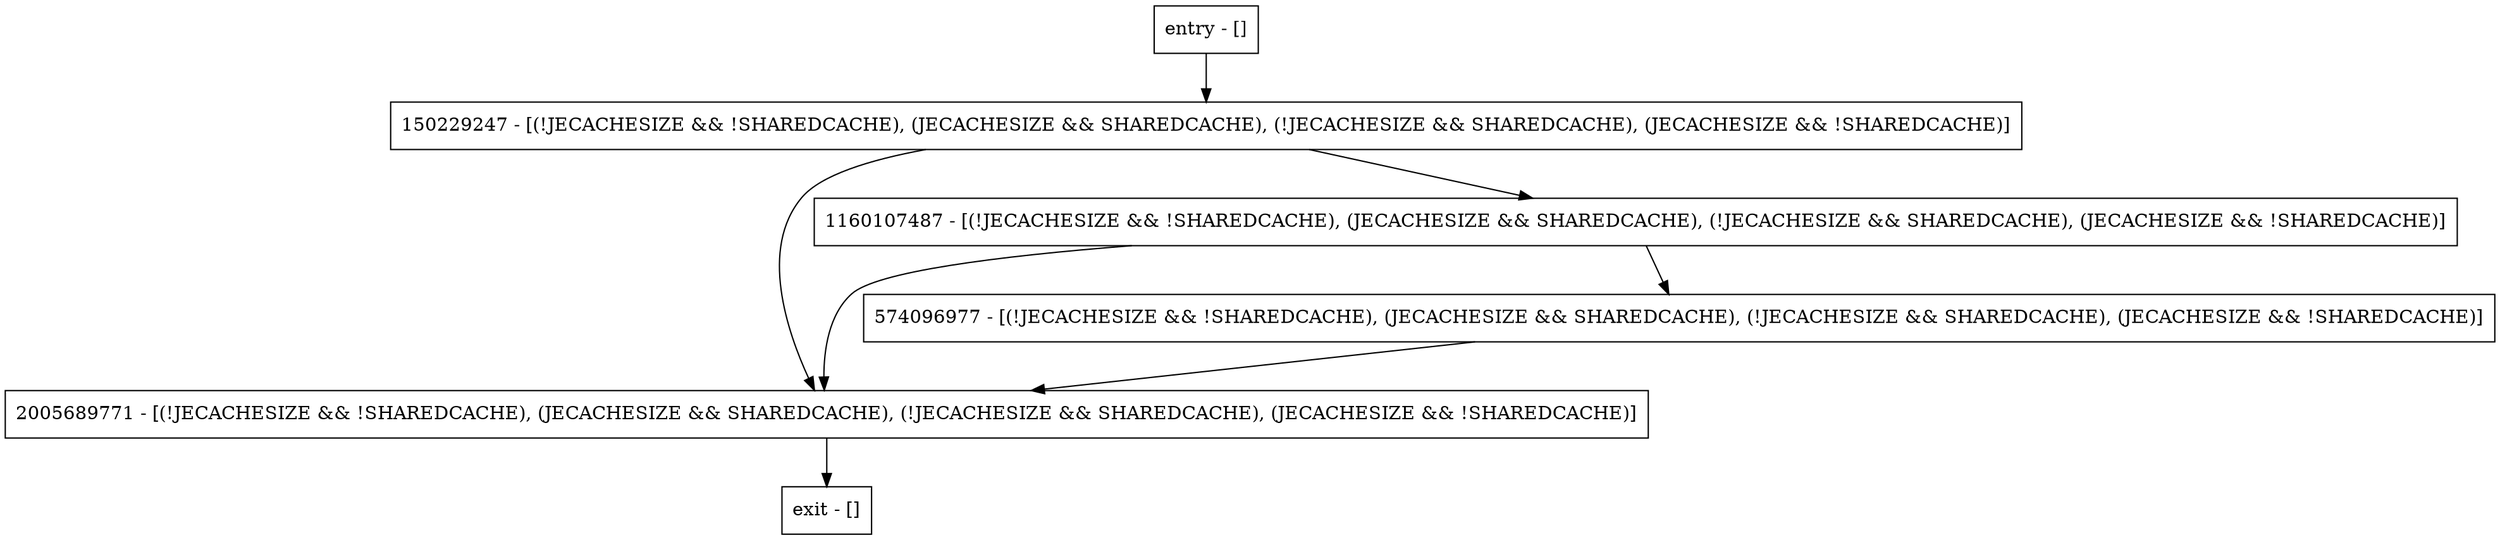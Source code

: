 digraph doDaemonEviction {
node [shape=record];
entry [label="entry - []"];
exit [label="exit - []"];
150229247 [label="150229247 - [(!JECACHESIZE && !SHAREDCACHE), (JECACHESIZE && SHAREDCACHE), (!JECACHESIZE && SHAREDCACHE), (JECACHESIZE && !SHAREDCACHE)]"];
2005689771 [label="2005689771 - [(!JECACHESIZE && !SHAREDCACHE), (JECACHESIZE && SHAREDCACHE), (!JECACHESIZE && SHAREDCACHE), (JECACHESIZE && !SHAREDCACHE)]"];
574096977 [label="574096977 - [(!JECACHESIZE && !SHAREDCACHE), (JECACHESIZE && SHAREDCACHE), (!JECACHESIZE && SHAREDCACHE), (JECACHESIZE && !SHAREDCACHE)]"];
1160107487 [label="1160107487 - [(!JECACHESIZE && !SHAREDCACHE), (JECACHESIZE && SHAREDCACHE), (!JECACHESIZE && SHAREDCACHE), (JECACHESIZE && !SHAREDCACHE)]"];
entry;
exit;
entry -> 150229247;
150229247 -> 2005689771;
150229247 -> 1160107487;
2005689771 -> exit;
574096977 -> 2005689771;
1160107487 -> 2005689771;
1160107487 -> 574096977;
}
